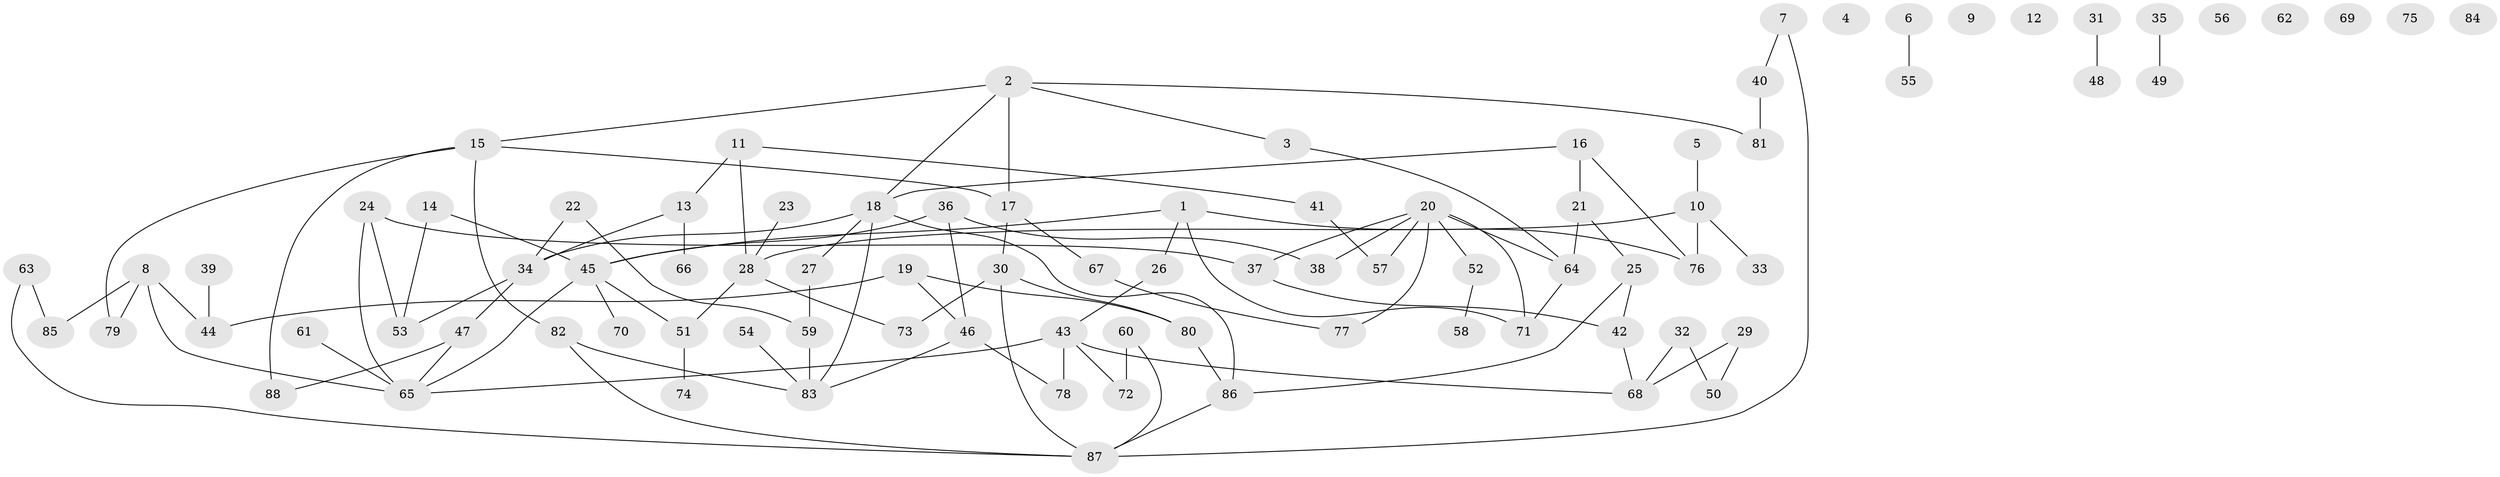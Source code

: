 // Generated by graph-tools (version 1.1) at 2025/25/03/09/25 03:25:18]
// undirected, 88 vertices, 110 edges
graph export_dot {
graph [start="1"]
  node [color=gray90,style=filled];
  1;
  2;
  3;
  4;
  5;
  6;
  7;
  8;
  9;
  10;
  11;
  12;
  13;
  14;
  15;
  16;
  17;
  18;
  19;
  20;
  21;
  22;
  23;
  24;
  25;
  26;
  27;
  28;
  29;
  30;
  31;
  32;
  33;
  34;
  35;
  36;
  37;
  38;
  39;
  40;
  41;
  42;
  43;
  44;
  45;
  46;
  47;
  48;
  49;
  50;
  51;
  52;
  53;
  54;
  55;
  56;
  57;
  58;
  59;
  60;
  61;
  62;
  63;
  64;
  65;
  66;
  67;
  68;
  69;
  70;
  71;
  72;
  73;
  74;
  75;
  76;
  77;
  78;
  79;
  80;
  81;
  82;
  83;
  84;
  85;
  86;
  87;
  88;
  1 -- 26;
  1 -- 45;
  1 -- 71;
  1 -- 76;
  2 -- 3;
  2 -- 15;
  2 -- 17;
  2 -- 18;
  2 -- 81;
  3 -- 64;
  5 -- 10;
  6 -- 55;
  7 -- 40;
  7 -- 87;
  8 -- 44;
  8 -- 65;
  8 -- 79;
  8 -- 85;
  10 -- 28;
  10 -- 33;
  10 -- 76;
  11 -- 13;
  11 -- 28;
  11 -- 41;
  13 -- 34;
  13 -- 66;
  14 -- 45;
  14 -- 53;
  15 -- 17;
  15 -- 79;
  15 -- 82;
  15 -- 88;
  16 -- 18;
  16 -- 21;
  16 -- 76;
  17 -- 30;
  17 -- 67;
  18 -- 27;
  18 -- 34;
  18 -- 83;
  18 -- 86;
  19 -- 44;
  19 -- 46;
  19 -- 80;
  20 -- 37;
  20 -- 38;
  20 -- 52;
  20 -- 57;
  20 -- 64;
  20 -- 71;
  20 -- 77;
  21 -- 25;
  21 -- 64;
  22 -- 34;
  22 -- 59;
  23 -- 28;
  24 -- 37;
  24 -- 53;
  24 -- 65;
  25 -- 42;
  25 -- 86;
  26 -- 43;
  27 -- 59;
  28 -- 51;
  28 -- 73;
  29 -- 50;
  29 -- 68;
  30 -- 73;
  30 -- 80;
  30 -- 87;
  31 -- 48;
  32 -- 50;
  32 -- 68;
  34 -- 47;
  34 -- 53;
  35 -- 49;
  36 -- 38;
  36 -- 45;
  36 -- 46;
  37 -- 42;
  39 -- 44;
  40 -- 81;
  41 -- 57;
  42 -- 68;
  43 -- 65;
  43 -- 68;
  43 -- 72;
  43 -- 78;
  45 -- 51;
  45 -- 65;
  45 -- 70;
  46 -- 78;
  46 -- 83;
  47 -- 65;
  47 -- 88;
  51 -- 74;
  52 -- 58;
  54 -- 83;
  59 -- 83;
  60 -- 72;
  60 -- 87;
  61 -- 65;
  63 -- 85;
  63 -- 87;
  64 -- 71;
  67 -- 77;
  80 -- 86;
  82 -- 83;
  82 -- 87;
  86 -- 87;
}
